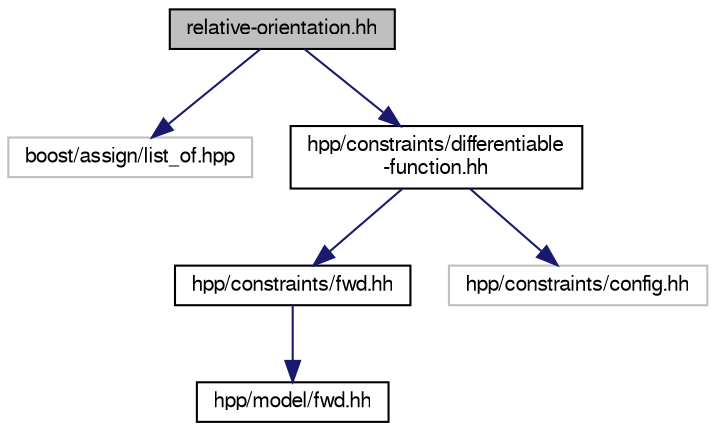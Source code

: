 digraph "relative-orientation.hh"
{
  edge [fontname="FreeSans",fontsize="10",labelfontname="FreeSans",labelfontsize="10"];
  node [fontname="FreeSans",fontsize="10",shape=record];
  Node1 [label="relative-orientation.hh",height=0.2,width=0.4,color="black", fillcolor="grey75", style="filled" fontcolor="black"];
  Node1 -> Node2 [color="midnightblue",fontsize="10",style="solid",fontname="FreeSans"];
  Node2 [label="boost/assign/list_of.hpp",height=0.2,width=0.4,color="grey75", fillcolor="white", style="filled"];
  Node1 -> Node3 [color="midnightblue",fontsize="10",style="solid",fontname="FreeSans"];
  Node3 [label="hpp/constraints/differentiable\l-function.hh",height=0.2,width=0.4,color="black", fillcolor="white", style="filled",URL="$a00026.html"];
  Node3 -> Node4 [color="midnightblue",fontsize="10",style="solid",fontname="FreeSans"];
  Node4 [label="hpp/constraints/fwd.hh",height=0.2,width=0.4,color="black", fillcolor="white", style="filled",URL="$a00001.html"];
  Node4 -> Node5 [color="midnightblue",fontsize="10",style="solid",fontname="FreeSans"];
  Node5 [label="hpp/model/fwd.hh",height=0.2,width=0.4,color="black", fillcolor="white", style="filled",URL="https://jmirabel.github.io/hpp-doc/api/hpp-model/doxygen-html/hpp-model.doxytag$a00035.html"];
  Node3 -> Node6 [color="midnightblue",fontsize="10",style="solid",fontname="FreeSans"];
  Node6 [label="hpp/constraints/config.hh",height=0.2,width=0.4,color="grey75", fillcolor="white", style="filled"];
}
